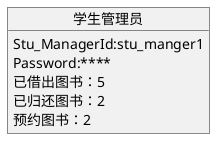 @startuml
object 学生管理员{
    Stu_ManagerId:stu_manger1
    Password:****
    已借出图书：5
    已归还图书：2
    预约图书：2
 }
@enduml